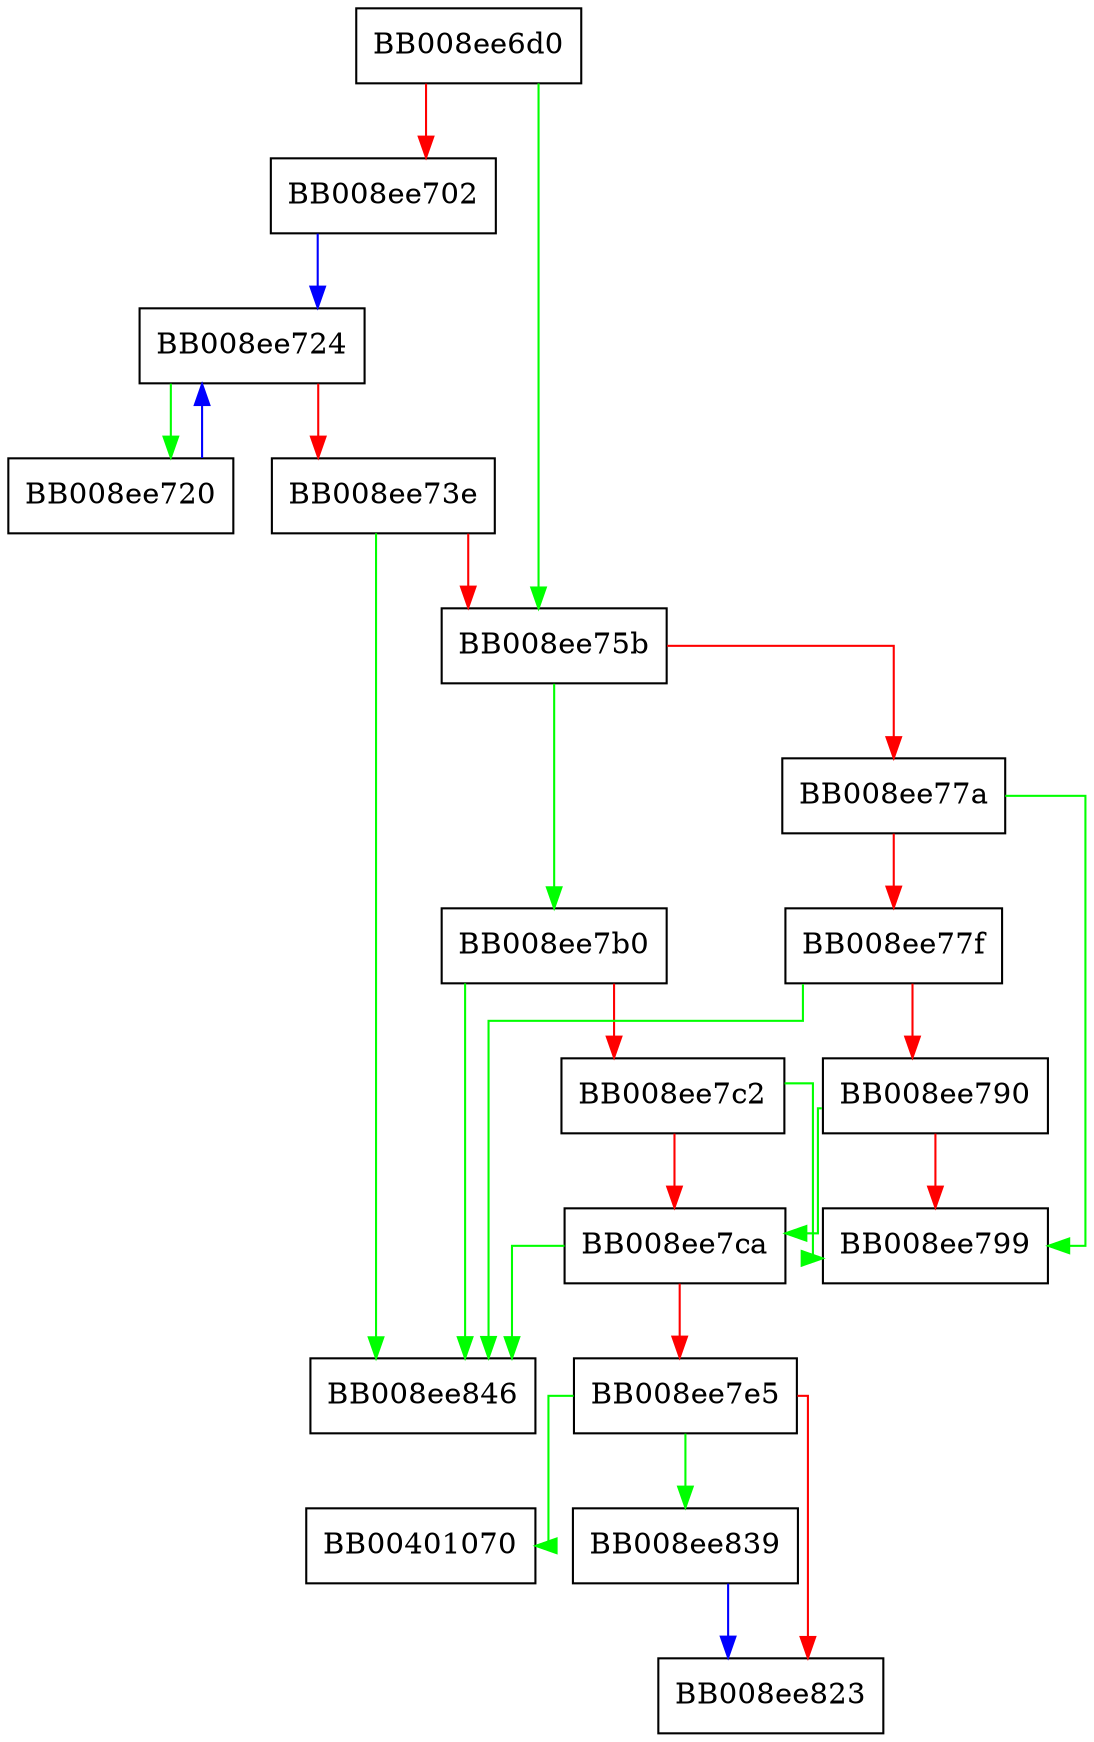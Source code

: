 digraph add_to_global_resize {
  node [shape="box"];
  graph [splines=ortho];
  BB008ee6d0 -> BB008ee75b [color="green"];
  BB008ee6d0 -> BB008ee702 [color="red"];
  BB008ee702 -> BB008ee724 [color="blue"];
  BB008ee720 -> BB008ee724 [color="blue"];
  BB008ee724 -> BB008ee720 [color="green"];
  BB008ee724 -> BB008ee73e [color="red"];
  BB008ee73e -> BB008ee846 [color="green"];
  BB008ee73e -> BB008ee75b [color="red"];
  BB008ee75b -> BB008ee7b0 [color="green"];
  BB008ee75b -> BB008ee77a [color="red"];
  BB008ee77a -> BB008ee799 [color="green"];
  BB008ee77a -> BB008ee77f [color="red"];
  BB008ee77f -> BB008ee846 [color="green"];
  BB008ee77f -> BB008ee790 [color="red"];
  BB008ee790 -> BB008ee7ca [color="green"];
  BB008ee790 -> BB008ee799 [color="red"];
  BB008ee7b0 -> BB008ee846 [color="green"];
  BB008ee7b0 -> BB008ee7c2 [color="red"];
  BB008ee7c2 -> BB008ee799 [color="green"];
  BB008ee7c2 -> BB008ee7ca [color="red"];
  BB008ee7ca -> BB008ee846 [color="green"];
  BB008ee7ca -> BB008ee7e5 [color="red"];
  BB008ee7e5 -> BB00401070 [color="green"];
  BB008ee7e5 -> BB008ee839 [color="green"];
  BB008ee7e5 -> BB008ee823 [color="red"];
  BB008ee839 -> BB008ee823 [color="blue"];
}